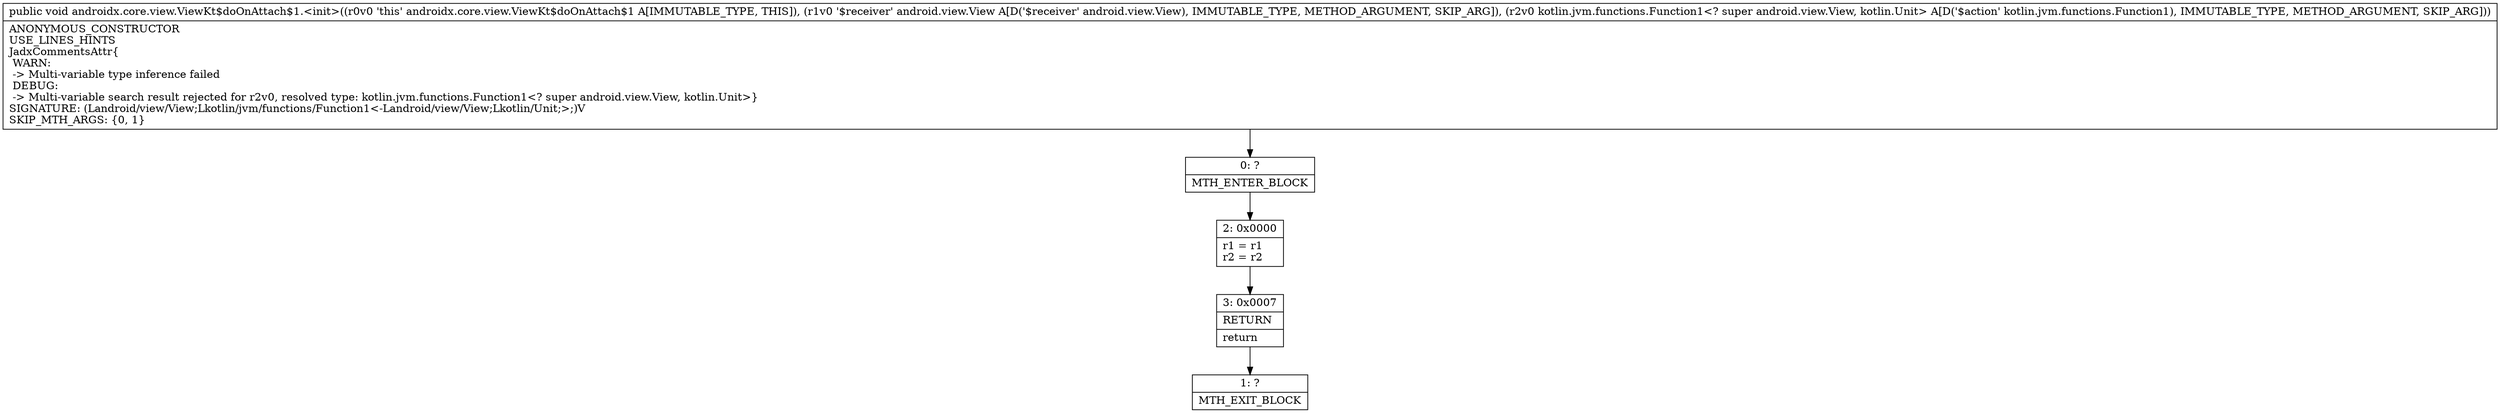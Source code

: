 digraph "CFG forandroidx.core.view.ViewKt$doOnAttach$1.\<init\>(Landroid\/view\/View;Lkotlin\/jvm\/functions\/Function1;)V" {
Node_0 [shape=record,label="{0\:\ ?|MTH_ENTER_BLOCK\l}"];
Node_2 [shape=record,label="{2\:\ 0x0000|r1 = r1\lr2 = r2\l}"];
Node_3 [shape=record,label="{3\:\ 0x0007|RETURN\l|return\l}"];
Node_1 [shape=record,label="{1\:\ ?|MTH_EXIT_BLOCK\l}"];
MethodNode[shape=record,label="{public void androidx.core.view.ViewKt$doOnAttach$1.\<init\>((r0v0 'this' androidx.core.view.ViewKt$doOnAttach$1 A[IMMUTABLE_TYPE, THIS]), (r1v0 '$receiver' android.view.View A[D('$receiver' android.view.View), IMMUTABLE_TYPE, METHOD_ARGUMENT, SKIP_ARG]), (r2v0 kotlin.jvm.functions.Function1\<? super android.view.View, kotlin.Unit\> A[D('$action' kotlin.jvm.functions.Function1), IMMUTABLE_TYPE, METHOD_ARGUMENT, SKIP_ARG]))  | ANONYMOUS_CONSTRUCTOR\lUSE_LINES_HINTS\lJadxCommentsAttr\{\l WARN: \l \-\> Multi\-variable type inference failed\l DEBUG: \l \-\> Multi\-variable search result rejected for r2v0, resolved type: kotlin.jvm.functions.Function1\<? super android.view.View, kotlin.Unit\>\}\lSIGNATURE: (Landroid\/view\/View;Lkotlin\/jvm\/functions\/Function1\<\-Landroid\/view\/View;Lkotlin\/Unit;\>;)V\lSKIP_MTH_ARGS: \{0, 1\}\l}"];
MethodNode -> Node_0;Node_0 -> Node_2;
Node_2 -> Node_3;
Node_3 -> Node_1;
}


